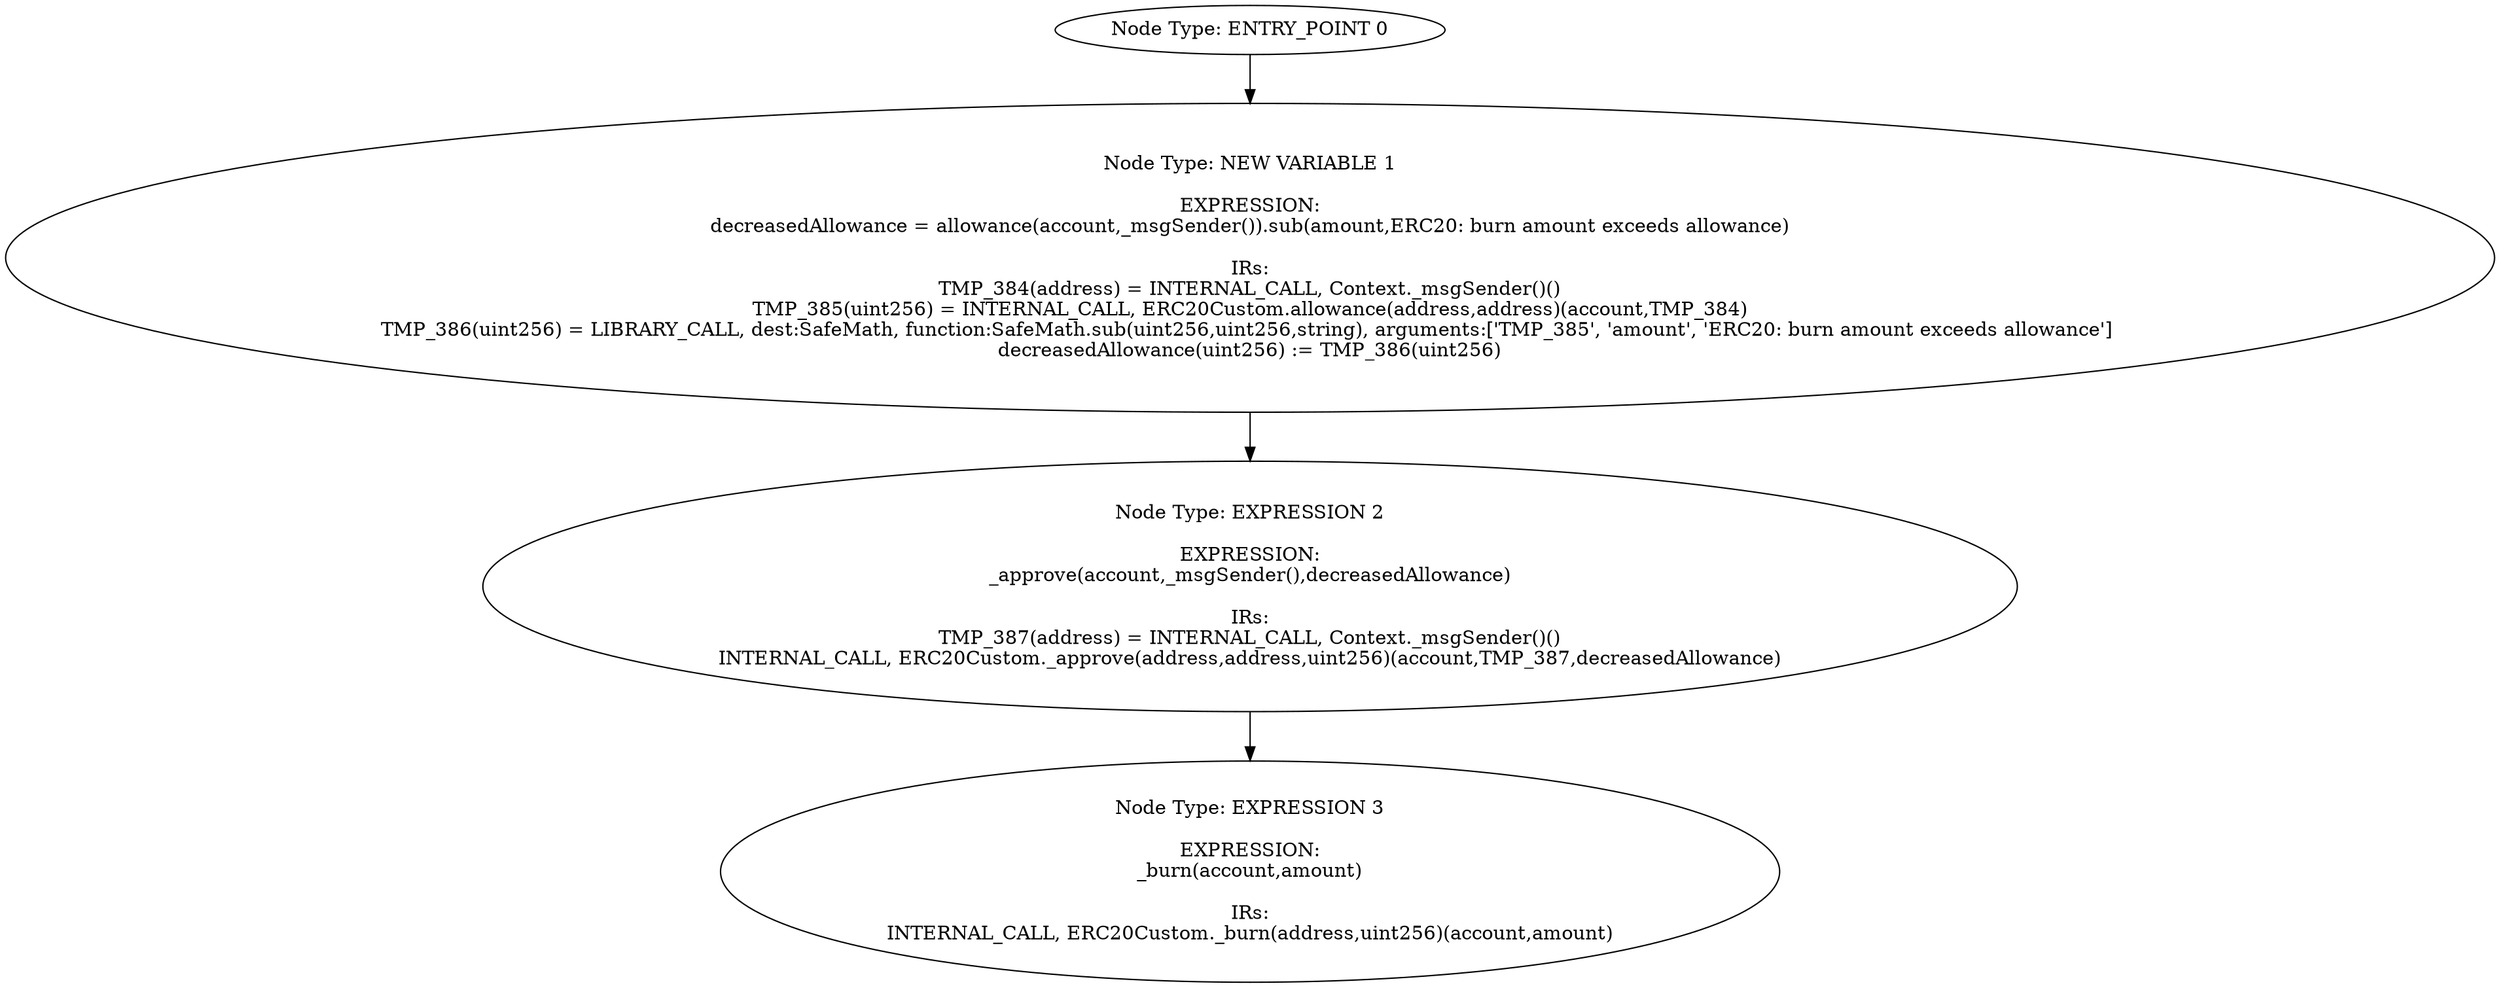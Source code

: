 digraph{
0[label="Node Type: ENTRY_POINT 0
"];
0->1;
1[label="Node Type: NEW VARIABLE 1

EXPRESSION:
decreasedAllowance = allowance(account,_msgSender()).sub(amount,ERC20: burn amount exceeds allowance)

IRs:
TMP_384(address) = INTERNAL_CALL, Context._msgSender()()
TMP_385(uint256) = INTERNAL_CALL, ERC20Custom.allowance(address,address)(account,TMP_384)
TMP_386(uint256) = LIBRARY_CALL, dest:SafeMath, function:SafeMath.sub(uint256,uint256,string), arguments:['TMP_385', 'amount', 'ERC20: burn amount exceeds allowance'] 
decreasedAllowance(uint256) := TMP_386(uint256)"];
1->2;
2[label="Node Type: EXPRESSION 2

EXPRESSION:
_approve(account,_msgSender(),decreasedAllowance)

IRs:
TMP_387(address) = INTERNAL_CALL, Context._msgSender()()
INTERNAL_CALL, ERC20Custom._approve(address,address,uint256)(account,TMP_387,decreasedAllowance)"];
2->3;
3[label="Node Type: EXPRESSION 3

EXPRESSION:
_burn(account,amount)

IRs:
INTERNAL_CALL, ERC20Custom._burn(address,uint256)(account,amount)"];
}
